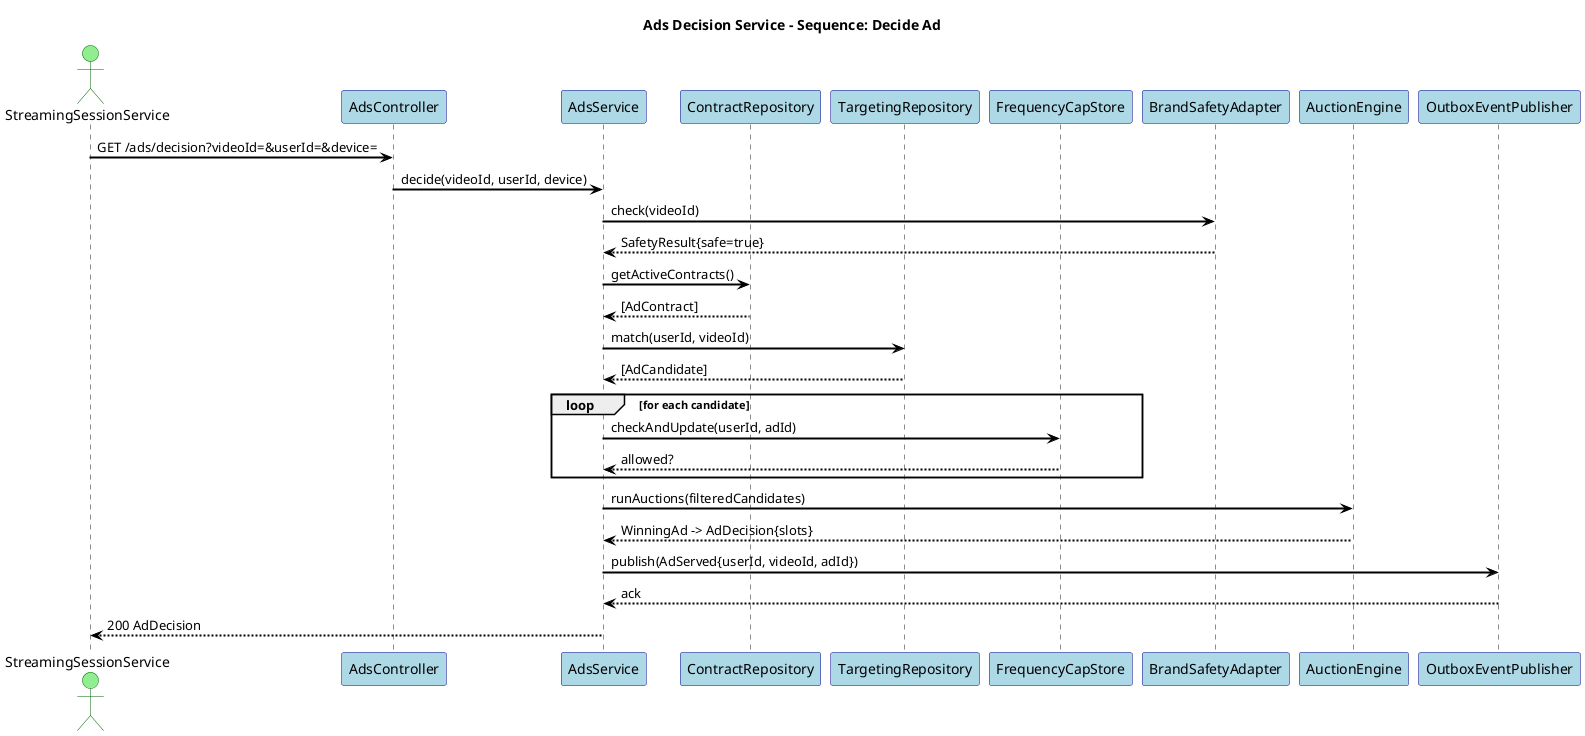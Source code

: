 @startuml
title Ads Decision Service - Sequence: Decide Ad

skinparam shadowing false
skinparam fontName "Helvetica"
skinparam titleFontName "Helvetica"
skinparam legendFontName "Helvetica"
skinparam noteFontName "Helvetica"
skinparam backgroundColor white
skinparam participantBackgroundColor lightblue
skinparam participantBorderColor darkblue
skinparam actorBackgroundColor lightgreen
skinparam actorBorderColor darkgreen
skinparam arrowColor black
skinparam arrowThickness 2
skinparam sequenceArrowThickness 2
skinparam sequenceMessageAlignment left
skinparam sequenceReferenceBackgroundColor lightyellow
skinparam sequenceReferenceBorderColor black


actor StreamingSessionService
participant "AdsController" as C
participant "AdsService" as S
participant "ContractRepository" as Contracts
participant "TargetingRepository" as Target
participant "FrequencyCapStore" as Freq
participant "BrandSafetyAdapter" as Safety
participant "AuctionEngine" as Auction
participant "OutboxEventPublisher" as Outbox

StreamingSessionService -> C: GET /ads/decision?videoId=&userId=&device=
C -> S: decide(videoId, userId, device)
S -> Safety: check(videoId)
Safety --> S: SafetyResult{safe=true}
S -> Contracts: getActiveContracts()
Contracts --> S: [AdContract]
S -> Target: match(userId, videoId)
Target --> S: [AdCandidate]
loop for each candidate
S -> Freq: checkAndUpdate(userId, adId)
Freq --> S: allowed?
end
S -> Auction: runAuctions(filteredCandidates)
Auction --> S: WinningAd -> AdDecision{slots}
S -> Outbox: publish(AdServed{userId, videoId, adId})
Outbox --> S: ack
S --> StreamingSessionService: 200 AdDecision

@enduml
